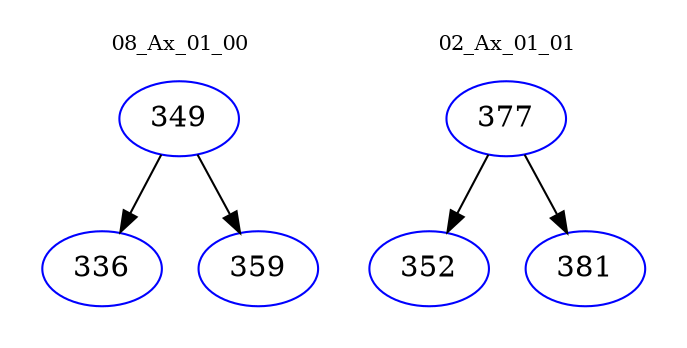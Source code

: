 digraph{
subgraph cluster_0 {
color = white
label = "08_Ax_01_00";
fontsize=10;
T0_349 [label="349", color="blue"]
T0_349 -> T0_336 [color="black"]
T0_336 [label="336", color="blue"]
T0_349 -> T0_359 [color="black"]
T0_359 [label="359", color="blue"]
}
subgraph cluster_1 {
color = white
label = "02_Ax_01_01";
fontsize=10;
T1_377 [label="377", color="blue"]
T1_377 -> T1_352 [color="black"]
T1_352 [label="352", color="blue"]
T1_377 -> T1_381 [color="black"]
T1_381 [label="381", color="blue"]
}
}
